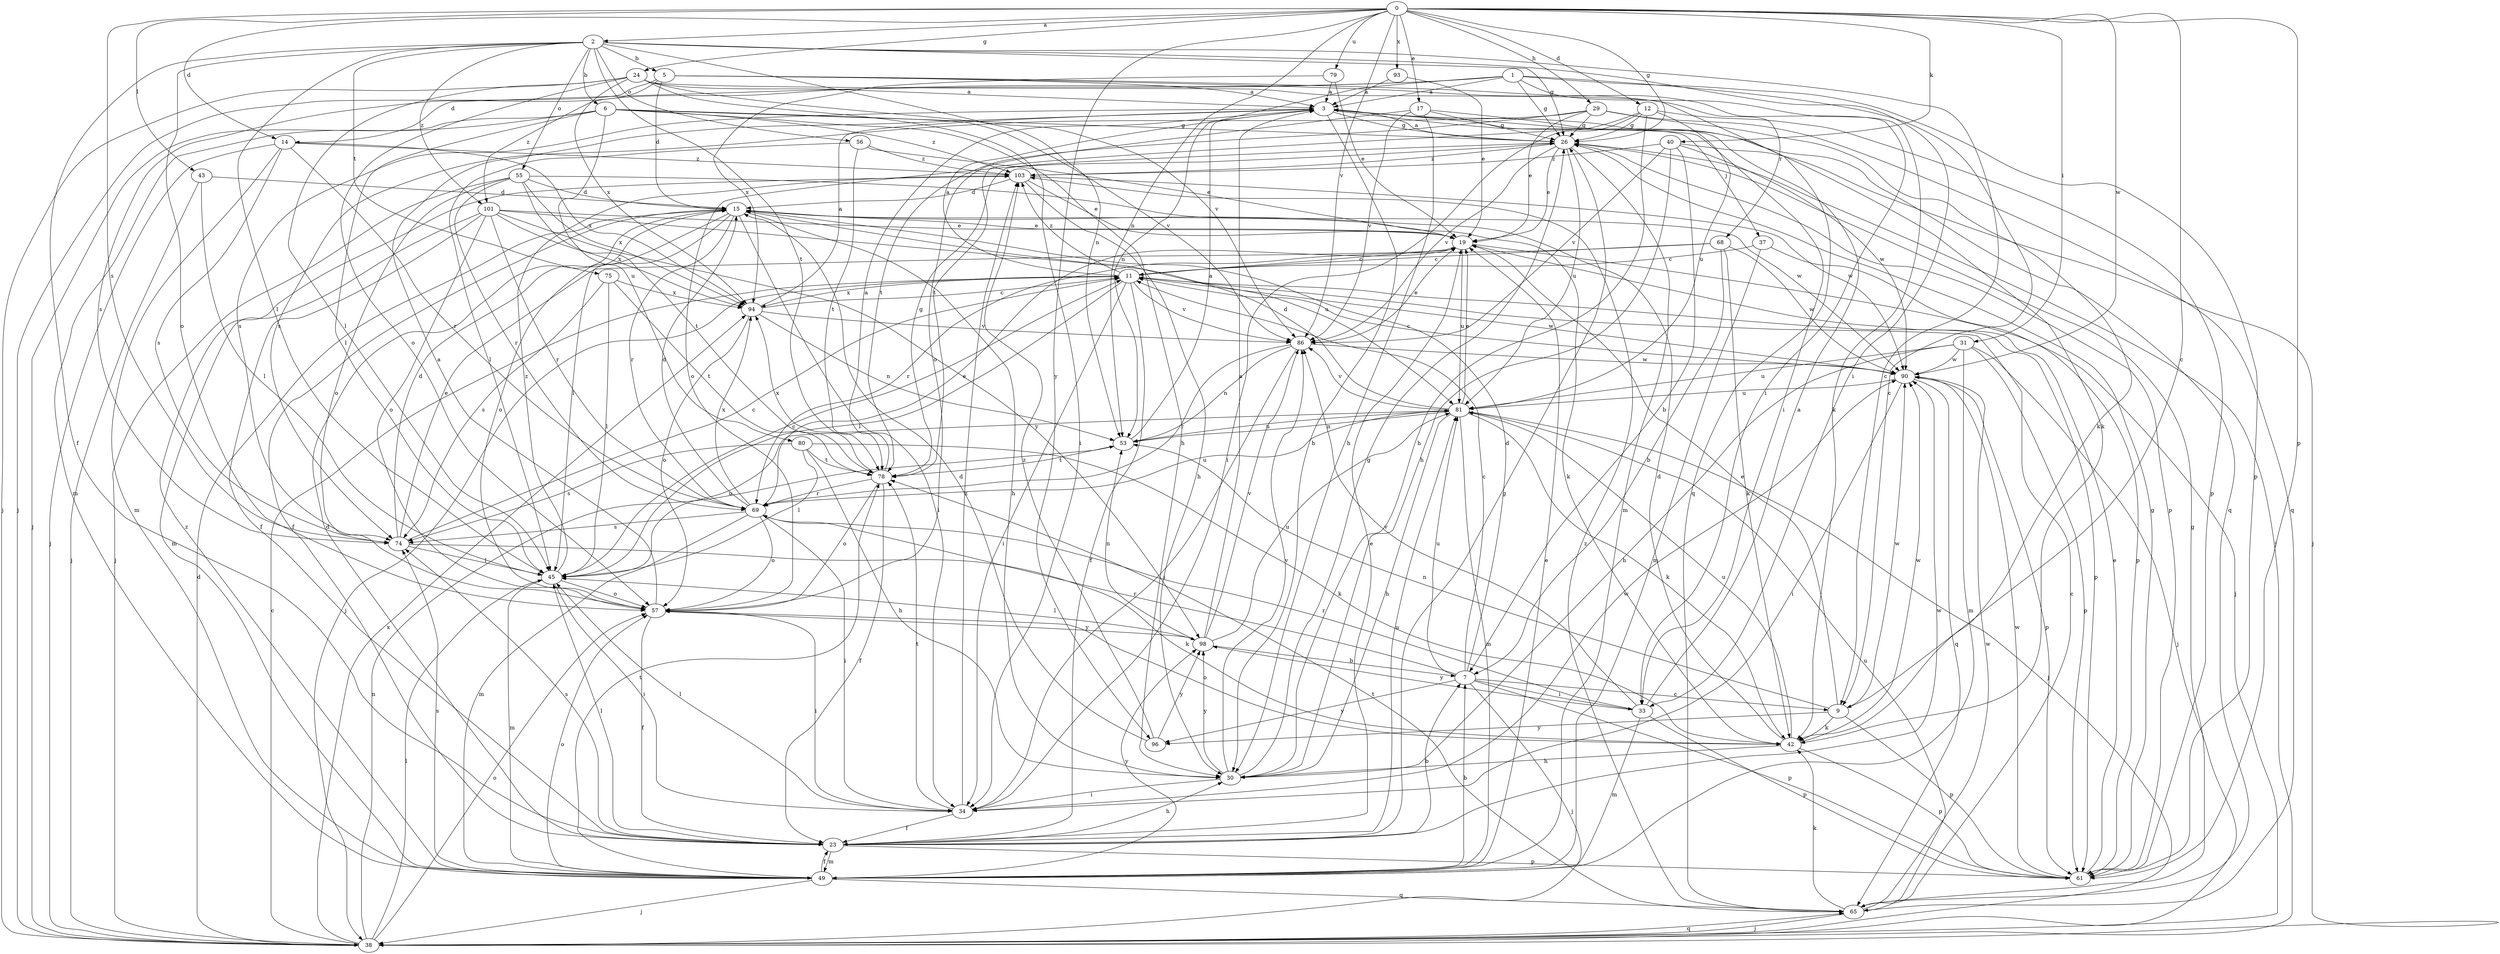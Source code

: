 strict digraph  {
0;
1;
2;
3;
5;
6;
7;
9;
11;
12;
14;
15;
17;
19;
23;
24;
26;
29;
30;
31;
33;
34;
37;
38;
40;
42;
43;
45;
49;
53;
55;
56;
57;
61;
65;
68;
69;
74;
75;
78;
79;
80;
81;
86;
90;
93;
94;
96;
98;
101;
103;
0 -> 2  [label=a];
0 -> 9  [label=c];
0 -> 12  [label=d];
0 -> 14  [label=d];
0 -> 17  [label=e];
0 -> 24  [label=g];
0 -> 26  [label=g];
0 -> 29  [label=h];
0 -> 31  [label=i];
0 -> 40  [label=k];
0 -> 43  [label=l];
0 -> 53  [label=n];
0 -> 61  [label=p];
0 -> 74  [label=s];
0 -> 79  [label=u];
0 -> 86  [label=v];
0 -> 90  [label=w];
0 -> 93  [label=x];
0 -> 96  [label=y];
1 -> 3  [label=a];
1 -> 9  [label=c];
1 -> 14  [label=d];
1 -> 26  [label=g];
1 -> 42  [label=k];
1 -> 53  [label=n];
1 -> 61  [label=p];
1 -> 101  [label=z];
2 -> 5  [label=b];
2 -> 6  [label=b];
2 -> 9  [label=c];
2 -> 23  [label=f];
2 -> 26  [label=g];
2 -> 33  [label=i];
2 -> 45  [label=l];
2 -> 53  [label=n];
2 -> 55  [label=o];
2 -> 56  [label=o];
2 -> 57  [label=o];
2 -> 75  [label=t];
2 -> 78  [label=t];
2 -> 101  [label=z];
3 -> 26  [label=g];
3 -> 30  [label=h];
3 -> 33  [label=i];
3 -> 37  [label=j];
3 -> 65  [label=q];
3 -> 74  [label=s];
5 -> 3  [label=a];
5 -> 15  [label=d];
5 -> 33  [label=i];
5 -> 38  [label=j];
5 -> 68  [label=r];
5 -> 74  [label=s];
6 -> 26  [label=g];
6 -> 30  [label=h];
6 -> 38  [label=j];
6 -> 45  [label=l];
6 -> 49  [label=m];
6 -> 80  [label=u];
6 -> 86  [label=v];
6 -> 103  [label=z];
7 -> 9  [label=c];
7 -> 11  [label=c];
7 -> 15  [label=d];
7 -> 33  [label=i];
7 -> 38  [label=j];
7 -> 61  [label=p];
7 -> 69  [label=r];
7 -> 81  [label=u];
7 -> 96  [label=y];
9 -> 19  [label=e];
9 -> 42  [label=k];
9 -> 53  [label=n];
9 -> 61  [label=p];
9 -> 90  [label=w];
9 -> 96  [label=y];
11 -> 3  [label=a];
11 -> 23  [label=f];
11 -> 34  [label=i];
11 -> 38  [label=j];
11 -> 45  [label=l];
11 -> 61  [label=p];
11 -> 86  [label=v];
11 -> 90  [label=w];
11 -> 94  [label=x];
11 -> 103  [label=z];
12 -> 26  [label=g];
12 -> 30  [label=h];
12 -> 34  [label=i];
12 -> 61  [label=p];
12 -> 78  [label=t];
12 -> 81  [label=u];
14 -> 38  [label=j];
14 -> 49  [label=m];
14 -> 69  [label=r];
14 -> 74  [label=s];
14 -> 94  [label=x];
14 -> 103  [label=z];
15 -> 19  [label=e];
15 -> 23  [label=f];
15 -> 30  [label=h];
15 -> 34  [label=i];
15 -> 42  [label=k];
15 -> 45  [label=l];
15 -> 57  [label=o];
15 -> 69  [label=r];
17 -> 26  [label=g];
17 -> 30  [label=h];
17 -> 42  [label=k];
17 -> 57  [label=o];
17 -> 86  [label=v];
19 -> 11  [label=c];
19 -> 38  [label=j];
19 -> 81  [label=u];
23 -> 7  [label=b];
23 -> 15  [label=d];
23 -> 19  [label=e];
23 -> 26  [label=g];
23 -> 30  [label=h];
23 -> 45  [label=l];
23 -> 49  [label=m];
23 -> 61  [label=p];
23 -> 74  [label=s];
23 -> 81  [label=u];
23 -> 90  [label=w];
24 -> 3  [label=a];
24 -> 34  [label=i];
24 -> 38  [label=j];
24 -> 45  [label=l];
24 -> 57  [label=o];
24 -> 65  [label=q];
24 -> 86  [label=v];
24 -> 94  [label=x];
26 -> 3  [label=a];
26 -> 19  [label=e];
26 -> 38  [label=j];
26 -> 49  [label=m];
26 -> 57  [label=o];
26 -> 61  [label=p];
26 -> 81  [label=u];
26 -> 86  [label=v];
26 -> 103  [label=z];
29 -> 19  [label=e];
29 -> 26  [label=g];
29 -> 42  [label=k];
29 -> 65  [label=q];
29 -> 74  [label=s];
29 -> 78  [label=t];
30 -> 26  [label=g];
30 -> 34  [label=i];
30 -> 86  [label=v];
30 -> 98  [label=y];
31 -> 30  [label=h];
31 -> 38  [label=j];
31 -> 49  [label=m];
31 -> 61  [label=p];
31 -> 81  [label=u];
31 -> 90  [label=w];
33 -> 3  [label=a];
33 -> 49  [label=m];
33 -> 61  [label=p];
33 -> 69  [label=r];
33 -> 86  [label=v];
33 -> 98  [label=y];
34 -> 23  [label=f];
34 -> 45  [label=l];
34 -> 78  [label=t];
34 -> 90  [label=w];
34 -> 103  [label=z];
37 -> 11  [label=c];
37 -> 49  [label=m];
37 -> 61  [label=p];
38 -> 11  [label=c];
38 -> 15  [label=d];
38 -> 45  [label=l];
38 -> 53  [label=n];
38 -> 57  [label=o];
38 -> 65  [label=q];
38 -> 94  [label=x];
40 -> 7  [label=b];
40 -> 30  [label=h];
40 -> 38  [label=j];
40 -> 86  [label=v];
40 -> 90  [label=w];
40 -> 103  [label=z];
42 -> 15  [label=d];
42 -> 30  [label=h];
42 -> 57  [label=o];
42 -> 61  [label=p];
42 -> 81  [label=u];
42 -> 90  [label=w];
43 -> 15  [label=d];
43 -> 38  [label=j];
43 -> 45  [label=l];
45 -> 11  [label=c];
45 -> 34  [label=i];
45 -> 49  [label=m];
45 -> 57  [label=o];
45 -> 81  [label=u];
45 -> 103  [label=z];
49 -> 7  [label=b];
49 -> 19  [label=e];
49 -> 23  [label=f];
49 -> 38  [label=j];
49 -> 57  [label=o];
49 -> 65  [label=q];
49 -> 74  [label=s];
49 -> 78  [label=t];
49 -> 98  [label=y];
49 -> 103  [label=z];
53 -> 3  [label=a];
53 -> 78  [label=t];
53 -> 81  [label=u];
55 -> 15  [label=d];
55 -> 38  [label=j];
55 -> 57  [label=o];
55 -> 69  [label=r];
55 -> 78  [label=t];
55 -> 90  [label=w];
55 -> 94  [label=x];
56 -> 19  [label=e];
56 -> 45  [label=l];
56 -> 78  [label=t];
56 -> 103  [label=z];
57 -> 3  [label=a];
57 -> 23  [label=f];
57 -> 34  [label=i];
57 -> 98  [label=y];
61 -> 19  [label=e];
61 -> 26  [label=g];
61 -> 90  [label=w];
65 -> 11  [label=c];
65 -> 26  [label=g];
65 -> 38  [label=j];
65 -> 42  [label=k];
65 -> 78  [label=t];
65 -> 81  [label=u];
65 -> 90  [label=w];
65 -> 103  [label=z];
68 -> 7  [label=b];
68 -> 11  [label=c];
68 -> 42  [label=k];
68 -> 69  [label=r];
68 -> 90  [label=w];
69 -> 15  [label=d];
69 -> 19  [label=e];
69 -> 34  [label=i];
69 -> 49  [label=m];
69 -> 57  [label=o];
69 -> 74  [label=s];
69 -> 81  [label=u];
69 -> 94  [label=x];
74 -> 11  [label=c];
74 -> 15  [label=d];
74 -> 19  [label=e];
74 -> 42  [label=k];
74 -> 45  [label=l];
75 -> 45  [label=l];
75 -> 74  [label=s];
75 -> 78  [label=t];
75 -> 94  [label=x];
78 -> 3  [label=a];
78 -> 23  [label=f];
78 -> 26  [label=g];
78 -> 57  [label=o];
78 -> 69  [label=r];
78 -> 94  [label=x];
79 -> 3  [label=a];
79 -> 19  [label=e];
79 -> 94  [label=x];
80 -> 30  [label=h];
80 -> 42  [label=k];
80 -> 45  [label=l];
80 -> 74  [label=s];
80 -> 78  [label=t];
81 -> 15  [label=d];
81 -> 19  [label=e];
81 -> 30  [label=h];
81 -> 38  [label=j];
81 -> 42  [label=k];
81 -> 49  [label=m];
81 -> 53  [label=n];
81 -> 86  [label=v];
86 -> 19  [label=e];
86 -> 34  [label=i];
86 -> 53  [label=n];
86 -> 69  [label=r];
86 -> 90  [label=w];
90 -> 11  [label=c];
90 -> 34  [label=i];
90 -> 61  [label=p];
90 -> 65  [label=q];
90 -> 81  [label=u];
93 -> 3  [label=a];
93 -> 19  [label=e];
94 -> 3  [label=a];
94 -> 11  [label=c];
94 -> 53  [label=n];
94 -> 57  [label=o];
94 -> 86  [label=v];
96 -> 15  [label=d];
96 -> 98  [label=y];
96 -> 103  [label=z];
98 -> 3  [label=a];
98 -> 7  [label=b];
98 -> 45  [label=l];
98 -> 53  [label=n];
98 -> 81  [label=u];
98 -> 86  [label=v];
101 -> 19  [label=e];
101 -> 23  [label=f];
101 -> 49  [label=m];
101 -> 57  [label=o];
101 -> 69  [label=r];
101 -> 81  [label=u];
101 -> 94  [label=x];
101 -> 98  [label=y];
103 -> 15  [label=d];
103 -> 19  [label=e];
103 -> 30  [label=h];
103 -> 90  [label=w];
}
